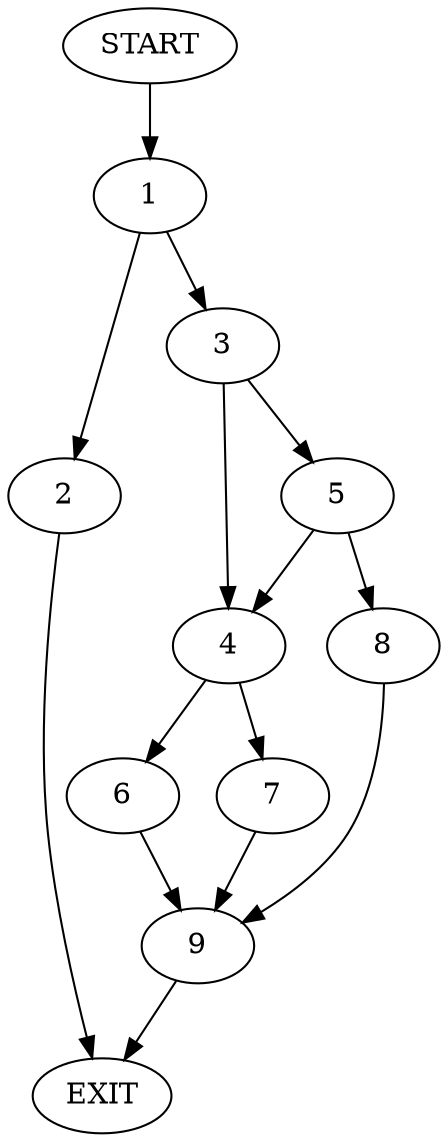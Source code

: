 digraph {
0 [label="START"]
10 [label="EXIT"]
0 -> 1
1 -> 2
1 -> 3
2 -> 10
3 -> 4
3 -> 5
4 -> 6
4 -> 7
5 -> 4
5 -> 8
8 -> 9
9 -> 10
7 -> 9
6 -> 9
}

